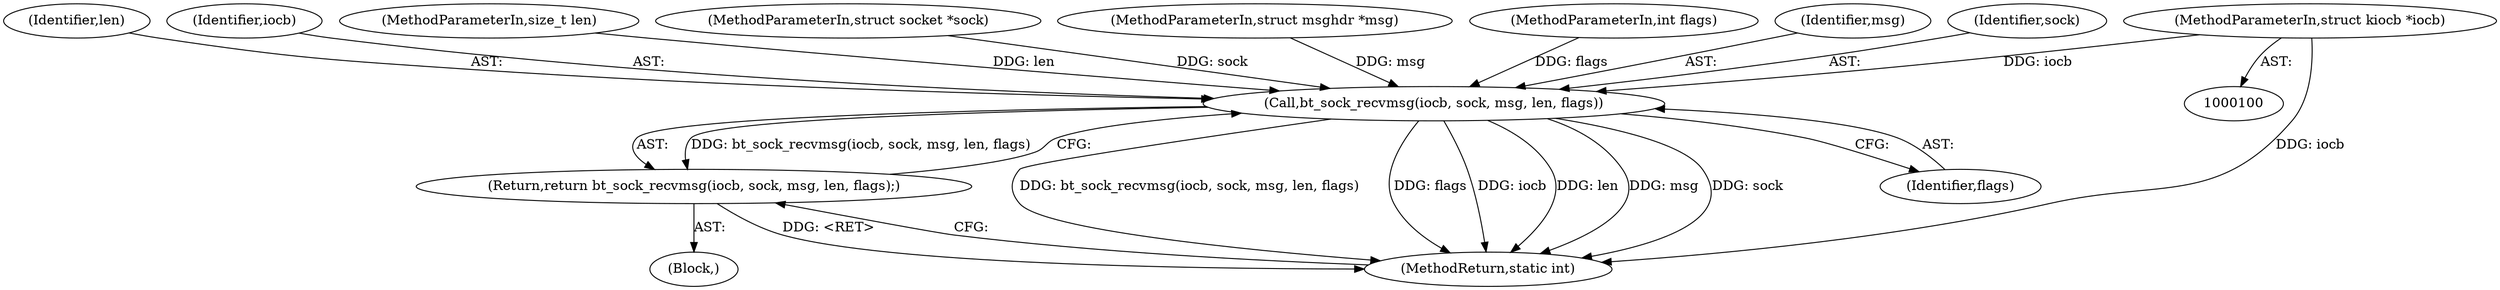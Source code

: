 digraph "0_linux_c8c499175f7d295ef867335bceb9a76a2c3cdc38@pointer" {
"1000101" [label="(MethodParameterIn,struct kiocb *iocb)"];
"1000159" [label="(Call,bt_sock_recvmsg(iocb, sock, msg, len, flags))"];
"1000158" [label="(Return,return bt_sock_recvmsg(iocb, sock, msg, len, flags);)"];
"1000163" [label="(Identifier,len)"];
"1000160" [label="(Identifier,iocb)"];
"1000104" [label="(MethodParameterIn,size_t len)"];
"1000102" [label="(MethodParameterIn,struct socket *sock)"];
"1000106" [label="(Block,)"];
"1000165" [label="(MethodReturn,static int)"];
"1000164" [label="(Identifier,flags)"];
"1000103" [label="(MethodParameterIn,struct msghdr *msg)"];
"1000105" [label="(MethodParameterIn,int flags)"];
"1000162" [label="(Identifier,msg)"];
"1000159" [label="(Call,bt_sock_recvmsg(iocb, sock, msg, len, flags))"];
"1000101" [label="(MethodParameterIn,struct kiocb *iocb)"];
"1000161" [label="(Identifier,sock)"];
"1000158" [label="(Return,return bt_sock_recvmsg(iocb, sock, msg, len, flags);)"];
"1000101" -> "1000100"  [label="AST: "];
"1000101" -> "1000165"  [label="DDG: iocb"];
"1000101" -> "1000159"  [label="DDG: iocb"];
"1000159" -> "1000158"  [label="AST: "];
"1000159" -> "1000164"  [label="CFG: "];
"1000160" -> "1000159"  [label="AST: "];
"1000161" -> "1000159"  [label="AST: "];
"1000162" -> "1000159"  [label="AST: "];
"1000163" -> "1000159"  [label="AST: "];
"1000164" -> "1000159"  [label="AST: "];
"1000158" -> "1000159"  [label="CFG: "];
"1000159" -> "1000165"  [label="DDG: bt_sock_recvmsg(iocb, sock, msg, len, flags)"];
"1000159" -> "1000165"  [label="DDG: flags"];
"1000159" -> "1000165"  [label="DDG: iocb"];
"1000159" -> "1000165"  [label="DDG: len"];
"1000159" -> "1000165"  [label="DDG: msg"];
"1000159" -> "1000165"  [label="DDG: sock"];
"1000159" -> "1000158"  [label="DDG: bt_sock_recvmsg(iocb, sock, msg, len, flags)"];
"1000102" -> "1000159"  [label="DDG: sock"];
"1000103" -> "1000159"  [label="DDG: msg"];
"1000104" -> "1000159"  [label="DDG: len"];
"1000105" -> "1000159"  [label="DDG: flags"];
"1000158" -> "1000106"  [label="AST: "];
"1000165" -> "1000158"  [label="CFG: "];
"1000158" -> "1000165"  [label="DDG: <RET>"];
}
